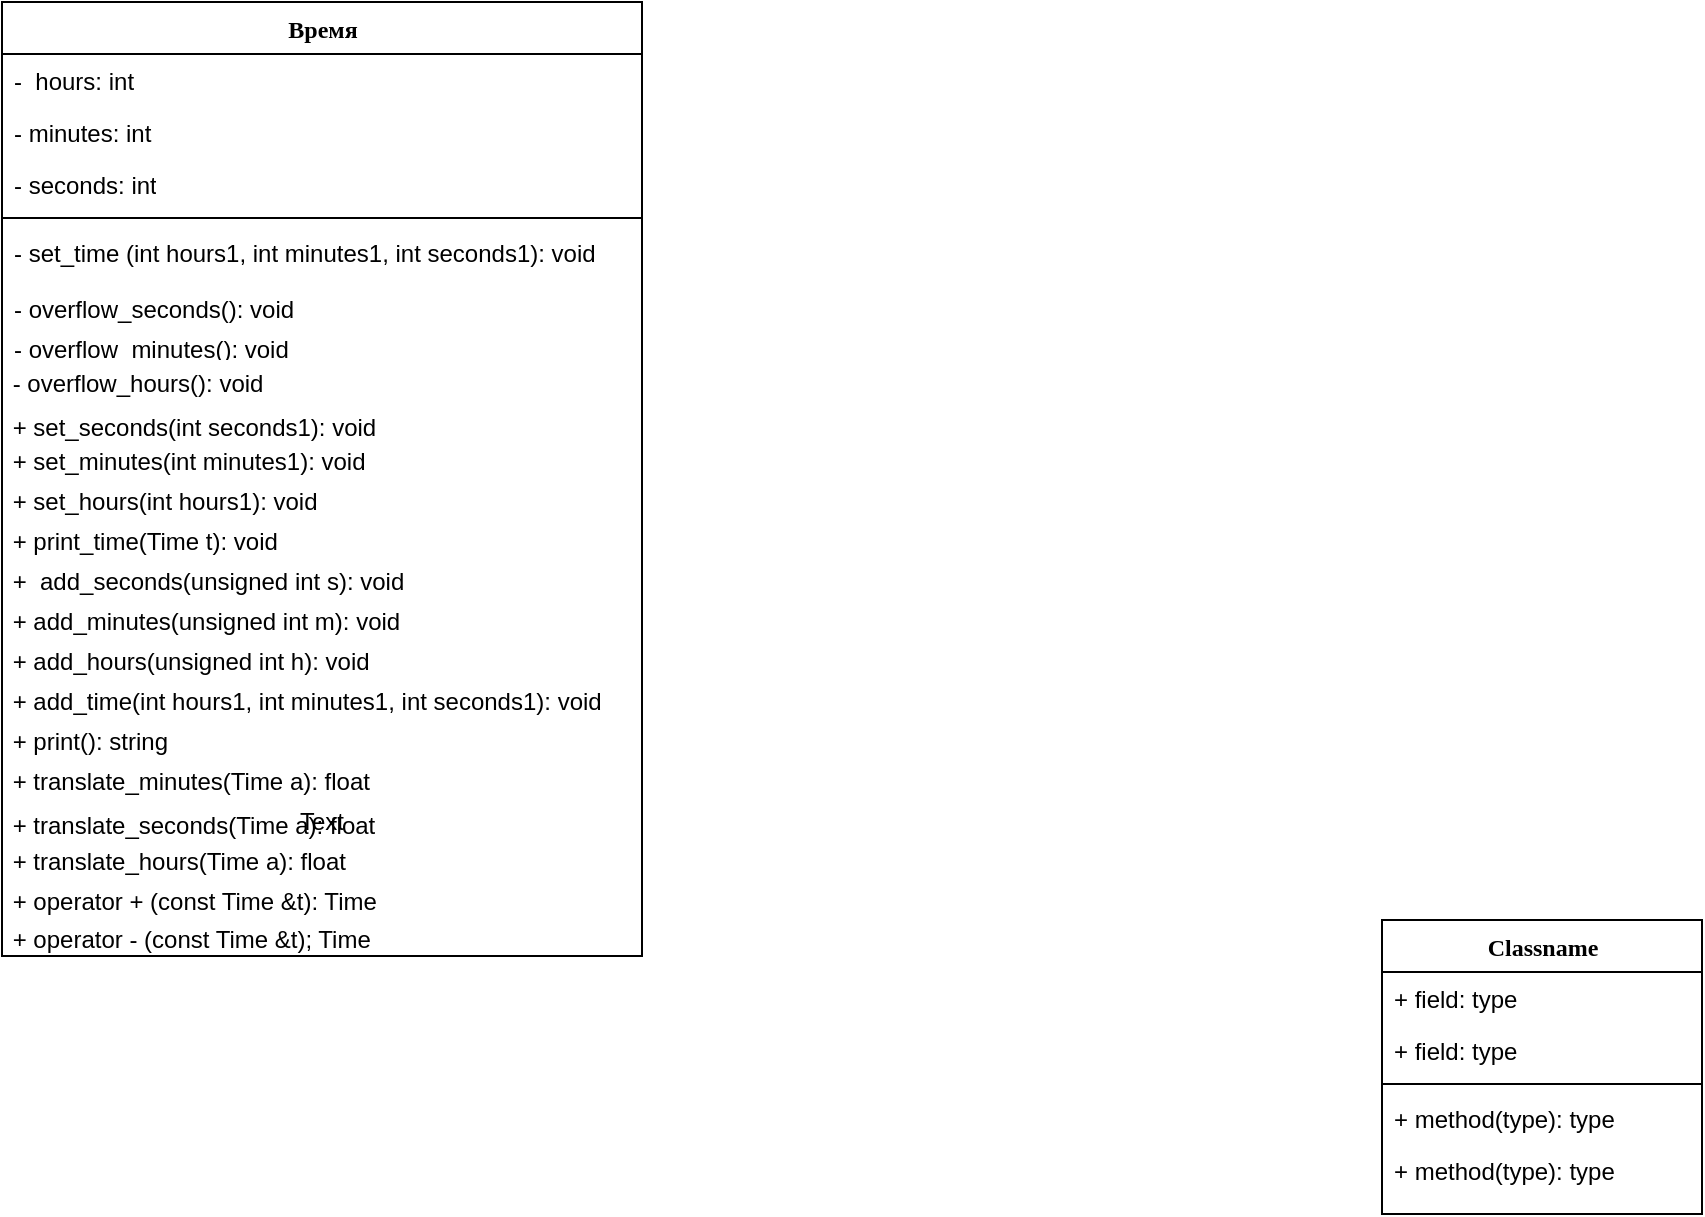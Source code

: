 <mxfile version="12.1.0" type="device" pages="1"><diagram name="Page-1" id="9f46799a-70d6-7492-0946-bef42562c5a5"><mxGraphModel dx="854" dy="468" grid="1" gridSize="10" guides="1" tooltips="1" connect="1" arrows="1" fold="1" page="1" pageScale="1" pageWidth="1100" pageHeight="850" background="#ffffff" math="0" shadow="0"><root><mxCell id="0"/><mxCell id="1" parent="0"/><mxCell id="78961159f06e98e8-30" value="&lt;font style=&quot;vertical-align: inherit&quot;&gt;&lt;font style=&quot;vertical-align: inherit&quot;&gt;&lt;font style=&quot;vertical-align: inherit&quot;&gt;&lt;font style=&quot;vertical-align: inherit&quot;&gt;Время&lt;/font&gt;&lt;/font&gt;&lt;/font&gt;&lt;/font&gt;" style="swimlane;html=1;fontStyle=1;align=center;verticalAlign=top;childLayout=stackLayout;horizontal=1;startSize=26;horizontalStack=0;resizeParent=1;resizeLast=0;collapsible=1;marginBottom=0;swimlaneFillColor=#ffffff;rounded=0;shadow=0;comic=0;labelBackgroundColor=none;strokeColor=#000000;strokeWidth=1;fillColor=none;fontFamily=Verdana;fontSize=12;fontColor=#000000;" parent="1" vertex="1"><mxGeometry x="230" y="23" width="320" height="477" as="geometry"/></mxCell><mxCell id="78961159f06e98e8-31" value="&lt;font style=&quot;vertical-align: inherit&quot;&gt;&lt;font style=&quot;vertical-align: inherit&quot;&gt;&lt;font style=&quot;vertical-align: inherit&quot;&gt;&lt;font style=&quot;vertical-align: inherit&quot;&gt;&lt;font style=&quot;vertical-align: inherit&quot;&gt;&lt;font style=&quot;vertical-align: inherit&quot;&gt;&lt;font style=&quot;vertical-align: inherit&quot;&gt;&lt;font style=&quot;vertical-align: inherit&quot;&gt;-&amp;nbsp; hours: int&lt;/font&gt;&lt;/font&gt;&lt;/font&gt;&lt;/font&gt;&lt;/font&gt;&lt;/font&gt;&lt;/font&gt;&lt;/font&gt;&lt;span&gt;&lt;br&gt;&lt;/span&gt;" style="text;html=1;strokeColor=none;fillColor=none;align=left;verticalAlign=top;spacingLeft=4;spacingRight=4;whiteSpace=wrap;overflow=hidden;rotatable=0;points=[[0,0.5],[1,0.5]];portConstraint=eastwest;" parent="78961159f06e98e8-30" vertex="1"><mxGeometry y="26" width="320" height="26" as="geometry"/></mxCell><mxCell id="78961159f06e98e8-33" value="&lt;font style=&quot;vertical-align: inherit&quot;&gt;&lt;font style=&quot;vertical-align: inherit&quot;&gt;&lt;font style=&quot;vertical-align: inherit&quot;&gt;&lt;font style=&quot;vertical-align: inherit&quot;&gt;&lt;font style=&quot;vertical-align: inherit&quot;&gt;&lt;font style=&quot;vertical-align: inherit&quot;&gt;- minutes: int&lt;/font&gt;&lt;/font&gt;&lt;/font&gt;&lt;/font&gt;&lt;/font&gt;&lt;/font&gt;" style="text;html=1;strokeColor=none;fillColor=none;align=left;verticalAlign=top;spacingLeft=4;spacingRight=4;whiteSpace=wrap;overflow=hidden;rotatable=0;points=[[0,0.5],[1,0.5]];portConstraint=eastwest;" parent="78961159f06e98e8-30" vertex="1"><mxGeometry y="52" width="320" height="26" as="geometry"/></mxCell><mxCell id="78961159f06e98e8-34" value="&lt;font style=&quot;vertical-align: inherit&quot;&gt;&lt;font style=&quot;vertical-align: inherit&quot;&gt;&lt;font style=&quot;vertical-align: inherit&quot;&gt;&lt;font style=&quot;vertical-align: inherit&quot;&gt;&lt;font style=&quot;vertical-align: inherit&quot;&gt;&lt;font style=&quot;vertical-align: inherit&quot;&gt;&lt;font style=&quot;vertical-align: inherit&quot;&gt;&lt;font style=&quot;vertical-align: inherit&quot;&gt;&lt;font style=&quot;vertical-align: inherit&quot;&gt;&lt;font style=&quot;vertical-align: inherit&quot;&gt;&lt;font style=&quot;vertical-align: inherit&quot;&gt;&lt;font style=&quot;vertical-align: inherit&quot;&gt;- seconds: int&lt;/font&gt;&lt;/font&gt;&lt;/font&gt;&lt;/font&gt;&lt;/font&gt;&lt;/font&gt;&lt;/font&gt;&lt;/font&gt;&lt;/font&gt;&lt;/font&gt;&lt;/font&gt;&lt;/font&gt;" style="text;html=1;strokeColor=none;fillColor=none;align=left;verticalAlign=top;spacingLeft=4;spacingRight=4;whiteSpace=wrap;overflow=hidden;rotatable=0;points=[[0,0.5],[1,0.5]];portConstraint=eastwest;" parent="78961159f06e98e8-30" vertex="1"><mxGeometry y="78" width="320" height="26" as="geometry"/></mxCell><mxCell id="78961159f06e98e8-38" value="" style="line;html=1;strokeWidth=1;fillColor=none;align=left;verticalAlign=middle;spacingTop=-1;spacingLeft=3;spacingRight=3;rotatable=0;labelPosition=right;points=[];portConstraint=eastwest;" parent="78961159f06e98e8-30" vertex="1"><mxGeometry y="104" width="320" height="8" as="geometry"/></mxCell><mxCell id="78961159f06e98e8-39" value="&lt;font style=&quot;vertical-align: inherit&quot;&gt;&lt;font style=&quot;vertical-align: inherit&quot;&gt;&lt;font style=&quot;vertical-align: inherit&quot;&gt;&lt;font style=&quot;vertical-align: inherit&quot;&gt;&lt;font style=&quot;vertical-align: inherit&quot;&gt;&lt;font style=&quot;vertical-align: inherit&quot;&gt;&lt;font style=&quot;vertical-align: inherit&quot;&gt;&lt;font style=&quot;vertical-align: inherit&quot;&gt;&lt;font style=&quot;vertical-align: inherit&quot;&gt;&lt;font style=&quot;vertical-align: inherit&quot;&gt;- set_time (int hours1, int minutes1, int seconds1): void&lt;/font&gt;&lt;/font&gt;&lt;/font&gt;&lt;/font&gt;&lt;/font&gt;&lt;/font&gt;&lt;/font&gt;&lt;/font&gt;&lt;/font&gt;&lt;/font&gt;" style="text;html=1;strokeColor=none;fillColor=none;align=left;verticalAlign=top;spacingLeft=4;spacingRight=4;whiteSpace=wrap;overflow=hidden;rotatable=0;points=[[0,0.5],[1,0.5]];portConstraint=eastwest;" parent="78961159f06e98e8-30" vertex="1"><mxGeometry y="112" width="320" height="28" as="geometry"/></mxCell><mxCell id="78961159f06e98e8-40" value="&lt;font style=&quot;vertical-align: inherit&quot;&gt;&lt;font style=&quot;vertical-align: inherit&quot;&gt;-&amp;nbsp;overflow_seconds(): void&lt;/font&gt;&lt;/font&gt;" style="text;html=1;strokeColor=none;fillColor=none;align=left;verticalAlign=top;spacingLeft=4;spacingRight=4;whiteSpace=wrap;overflow=hidden;rotatable=0;points=[[0,0.5],[1,0.5]];portConstraint=eastwest;" parent="78961159f06e98e8-30" vertex="1"><mxGeometry y="140" width="320" height="20" as="geometry"/></mxCell><mxCell id="78961159f06e98e8-42" value="&lt;font style=&quot;vertical-align: inherit&quot;&gt;&lt;font style=&quot;vertical-align: inherit&quot;&gt;-&amp;nbsp;overflow_minutes(): void&lt;/font&gt;&lt;/font&gt;" style="text;html=1;strokeColor=none;fillColor=none;align=left;verticalAlign=top;spacingLeft=4;spacingRight=4;whiteSpace=wrap;overflow=hidden;rotatable=0;points=[[0,0.5],[1,0.5]];portConstraint=eastwest;" parent="78961159f06e98e8-30" vertex="1"><mxGeometry y="160" width="320" height="16" as="geometry"/></mxCell><mxCell id="-6OWlaBf7hVPQDJzFbJG-3" value="&lt;font style=&quot;vertical-align: inherit&quot;&gt;&lt;font style=&quot;vertical-align: inherit&quot;&gt;&amp;nbsp;-&amp;nbsp;overflow_hours(): void&lt;/font&gt;&lt;/font&gt;" style="text;html=1;strokeColor=none;fillColor=none;align=left;verticalAlign=middle;whiteSpace=wrap;rounded=0;" parent="78961159f06e98e8-30" vertex="1"><mxGeometry y="176" width="320" height="30" as="geometry"/></mxCell><mxCell id="-6OWlaBf7hVPQDJzFbJG-4" value="&lt;font style=&quot;vertical-align: inherit&quot;&gt;&lt;font style=&quot;vertical-align: inherit&quot;&gt;&amp;nbsp;+&amp;nbsp;set_seconds(int seconds1): void&lt;/font&gt;&lt;/font&gt;" style="text;html=1;strokeColor=none;fillColor=none;align=left;verticalAlign=middle;whiteSpace=wrap;rounded=0;" parent="78961159f06e98e8-30" vertex="1"><mxGeometry y="206" width="320" height="14" as="geometry"/></mxCell><mxCell id="-6OWlaBf7hVPQDJzFbJG-7" value="&lt;font style=&quot;vertical-align: inherit&quot;&gt;&lt;font style=&quot;vertical-align: inherit&quot;&gt;&amp;nbsp;+&amp;nbsp;set_minutes(int minutes1): void&lt;/font&gt;&lt;/font&gt;" style="text;html=1;strokeColor=none;fillColor=none;align=left;verticalAlign=middle;whiteSpace=wrap;rounded=0;" parent="78961159f06e98e8-30" vertex="1"><mxGeometry y="220" width="320" height="20" as="geometry"/></mxCell><mxCell id="-6OWlaBf7hVPQDJzFbJG-8" value="&lt;font style=&quot;vertical-align: inherit&quot;&gt;&lt;font style=&quot;vertical-align: inherit&quot;&gt;&amp;nbsp;+&amp;nbsp;set_hours(int hours1): void&lt;/font&gt;&lt;/font&gt;" style="text;html=1;strokeColor=none;fillColor=none;align=left;verticalAlign=middle;whiteSpace=wrap;rounded=0;" parent="78961159f06e98e8-30" vertex="1"><mxGeometry y="240" width="320" height="20" as="geometry"/></mxCell><mxCell id="-6OWlaBf7hVPQDJzFbJG-9" value="&lt;font style=&quot;vertical-align: inherit&quot;&gt;&lt;font style=&quot;vertical-align: inherit&quot;&gt;&amp;nbsp;+&amp;nbsp;print_time(Time t): void&lt;/font&gt;&lt;/font&gt;" style="text;html=1;strokeColor=none;fillColor=none;align=left;verticalAlign=middle;whiteSpace=wrap;rounded=0;" parent="78961159f06e98e8-30" vertex="1"><mxGeometry y="260" width="320" height="20" as="geometry"/></mxCell><mxCell id="-6OWlaBf7hVPQDJzFbJG-10" value="&amp;nbsp;+&amp;nbsp;&amp;nbsp;add_seconds(unsigned int s): void" style="text;html=1;strokeColor=none;fillColor=none;align=left;verticalAlign=middle;whiteSpace=wrap;rounded=0;" parent="78961159f06e98e8-30" vertex="1"><mxGeometry y="280" width="320" height="20" as="geometry"/></mxCell><mxCell id="-6OWlaBf7hVPQDJzFbJG-11" value="&amp;nbsp;+&amp;nbsp;add_minutes(unsigned int m): void" style="text;html=1;strokeColor=none;fillColor=none;align=left;verticalAlign=middle;whiteSpace=wrap;rounded=0;" parent="78961159f06e98e8-30" vertex="1"><mxGeometry y="300" width="320" height="20" as="geometry"/></mxCell><mxCell id="-6OWlaBf7hVPQDJzFbJG-12" value="&amp;nbsp;+&amp;nbsp;add_hours(unsigned int h): void" style="text;html=1;strokeColor=none;fillColor=none;align=left;verticalAlign=middle;whiteSpace=wrap;rounded=0;" parent="78961159f06e98e8-30" vertex="1"><mxGeometry y="320" width="320" height="20" as="geometry"/></mxCell><mxCell id="-6OWlaBf7hVPQDJzFbJG-14" value="&amp;nbsp;+&amp;nbsp;add_time(int hours1, int minutes1, int seconds1): void&amp;nbsp;" style="text;html=1;strokeColor=none;fillColor=none;align=left;verticalAlign=middle;whiteSpace=wrap;rounded=0;" parent="78961159f06e98e8-30" vertex="1"><mxGeometry y="340" width="320" height="20" as="geometry"/></mxCell><mxCell id="-6OWlaBf7hVPQDJzFbJG-15" value="&amp;nbsp;+&amp;nbsp;print(): string" style="text;html=1;strokeColor=none;fillColor=none;align=left;verticalAlign=middle;whiteSpace=wrap;rounded=0;" parent="78961159f06e98e8-30" vertex="1"><mxGeometry y="360" width="320" height="20" as="geometry"/></mxCell><mxCell id="-6OWlaBf7hVPQDJzFbJG-16" value="&amp;nbsp;+&amp;nbsp;translate_minutes(Time a): float" style="text;html=1;strokeColor=none;fillColor=none;align=left;verticalAlign=middle;whiteSpace=wrap;rounded=0;" parent="78961159f06e98e8-30" vertex="1"><mxGeometry y="380" width="320" height="20" as="geometry"/></mxCell><mxCell id="a6U59K3-pnPmyXAmqe62-1" value="Text" style="text;html=1;strokeColor=none;fillColor=none;align=center;verticalAlign=middle;whiteSpace=wrap;rounded=0;" vertex="1" parent="78961159f06e98e8-30"><mxGeometry y="400" width="320" height="20" as="geometry"/></mxCell><mxCell id="a6U59K3-pnPmyXAmqe62-2" value="&amp;nbsp;+&amp;nbsp;translate_hours(Time a): float" style="text;html=1;strokeColor=none;fillColor=none;align=left;verticalAlign=middle;whiteSpace=wrap;rounded=0;" vertex="1" parent="78961159f06e98e8-30"><mxGeometry y="420" width="320" height="20" as="geometry"/></mxCell><mxCell id="a6U59K3-pnPmyXAmqe62-3" value="&amp;nbsp;+&amp;nbsp;operator + (const Time &amp;amp;t): Time" style="text;html=1;strokeColor=none;fillColor=none;align=left;verticalAlign=middle;whiteSpace=wrap;rounded=0;" vertex="1" parent="78961159f06e98e8-30"><mxGeometry y="440" width="320" height="20" as="geometry"/></mxCell><mxCell id="78961159f06e98e8-108" value="Classname" style="swimlane;html=1;fontStyle=1;align=center;verticalAlign=top;childLayout=stackLayout;horizontal=1;startSize=26;horizontalStack=0;resizeParent=1;resizeLast=0;collapsible=1;marginBottom=0;swimlaneFillColor=#ffffff;rounded=0;shadow=0;comic=0;labelBackgroundColor=none;strokeColor=#000000;strokeWidth=1;fillColor=none;fontFamily=Verdana;fontSize=12;fontColor=#000000;" parent="1" vertex="1"><mxGeometry x="920" y="482.0" width="160" height="147" as="geometry"/></mxCell><mxCell id="78961159f06e98e8-109" value="+ field: type" style="text;html=1;strokeColor=none;fillColor=none;align=left;verticalAlign=top;spacingLeft=4;spacingRight=4;whiteSpace=wrap;overflow=hidden;rotatable=0;points=[[0,0.5],[1,0.5]];portConstraint=eastwest;" parent="78961159f06e98e8-108" vertex="1"><mxGeometry y="26" width="160" height="26" as="geometry"/></mxCell><mxCell id="78961159f06e98e8-110" value="+ field: type" style="text;html=1;strokeColor=none;fillColor=none;align=left;verticalAlign=top;spacingLeft=4;spacingRight=4;whiteSpace=wrap;overflow=hidden;rotatable=0;points=[[0,0.5],[1,0.5]];portConstraint=eastwest;" parent="78961159f06e98e8-108" vertex="1"><mxGeometry y="52" width="160" height="26" as="geometry"/></mxCell><mxCell id="78961159f06e98e8-116" value="" style="line;html=1;strokeWidth=1;fillColor=none;align=left;verticalAlign=middle;spacingTop=-1;spacingLeft=3;spacingRight=3;rotatable=0;labelPosition=right;points=[];portConstraint=eastwest;" parent="78961159f06e98e8-108" vertex="1"><mxGeometry y="78" width="160" height="8" as="geometry"/></mxCell><mxCell id="78961159f06e98e8-117" value="+ method(type): type" style="text;html=1;strokeColor=none;fillColor=none;align=left;verticalAlign=top;spacingLeft=4;spacingRight=4;whiteSpace=wrap;overflow=hidden;rotatable=0;points=[[0,0.5],[1,0.5]];portConstraint=eastwest;" parent="78961159f06e98e8-108" vertex="1"><mxGeometry y="86" width="160" height="26" as="geometry"/></mxCell><mxCell id="78961159f06e98e8-120" value="+ method(type): type" style="text;html=1;strokeColor=none;fillColor=none;align=left;verticalAlign=top;spacingLeft=4;spacingRight=4;whiteSpace=wrap;overflow=hidden;rotatable=0;points=[[0,0.5],[1,0.5]];portConstraint=eastwest;" parent="78961159f06e98e8-108" vertex="1"><mxGeometry y="112" width="160" height="26" as="geometry"/></mxCell><mxCell id="-6OWlaBf7hVPQDJzFbJG-17" value="&amp;nbsp;+&amp;nbsp;translate_seconds(Time a): float" style="text;html=1;strokeColor=none;fillColor=none;align=left;verticalAlign=middle;whiteSpace=wrap;rounded=0;" parent="1" vertex="1"><mxGeometry x="230" y="425" width="320" height="20" as="geometry"/></mxCell><mxCell id="a6U59K3-pnPmyXAmqe62-4" value="&amp;nbsp;+&amp;nbsp;operator - (const Time &amp;amp;t); Time" style="text;html=1;strokeColor=none;fillColor=none;align=left;verticalAlign=middle;whiteSpace=wrap;rounded=0;" vertex="1" parent="1"><mxGeometry x="230" y="482" width="320" height="20" as="geometry"/></mxCell></root></mxGraphModel></diagram></mxfile>